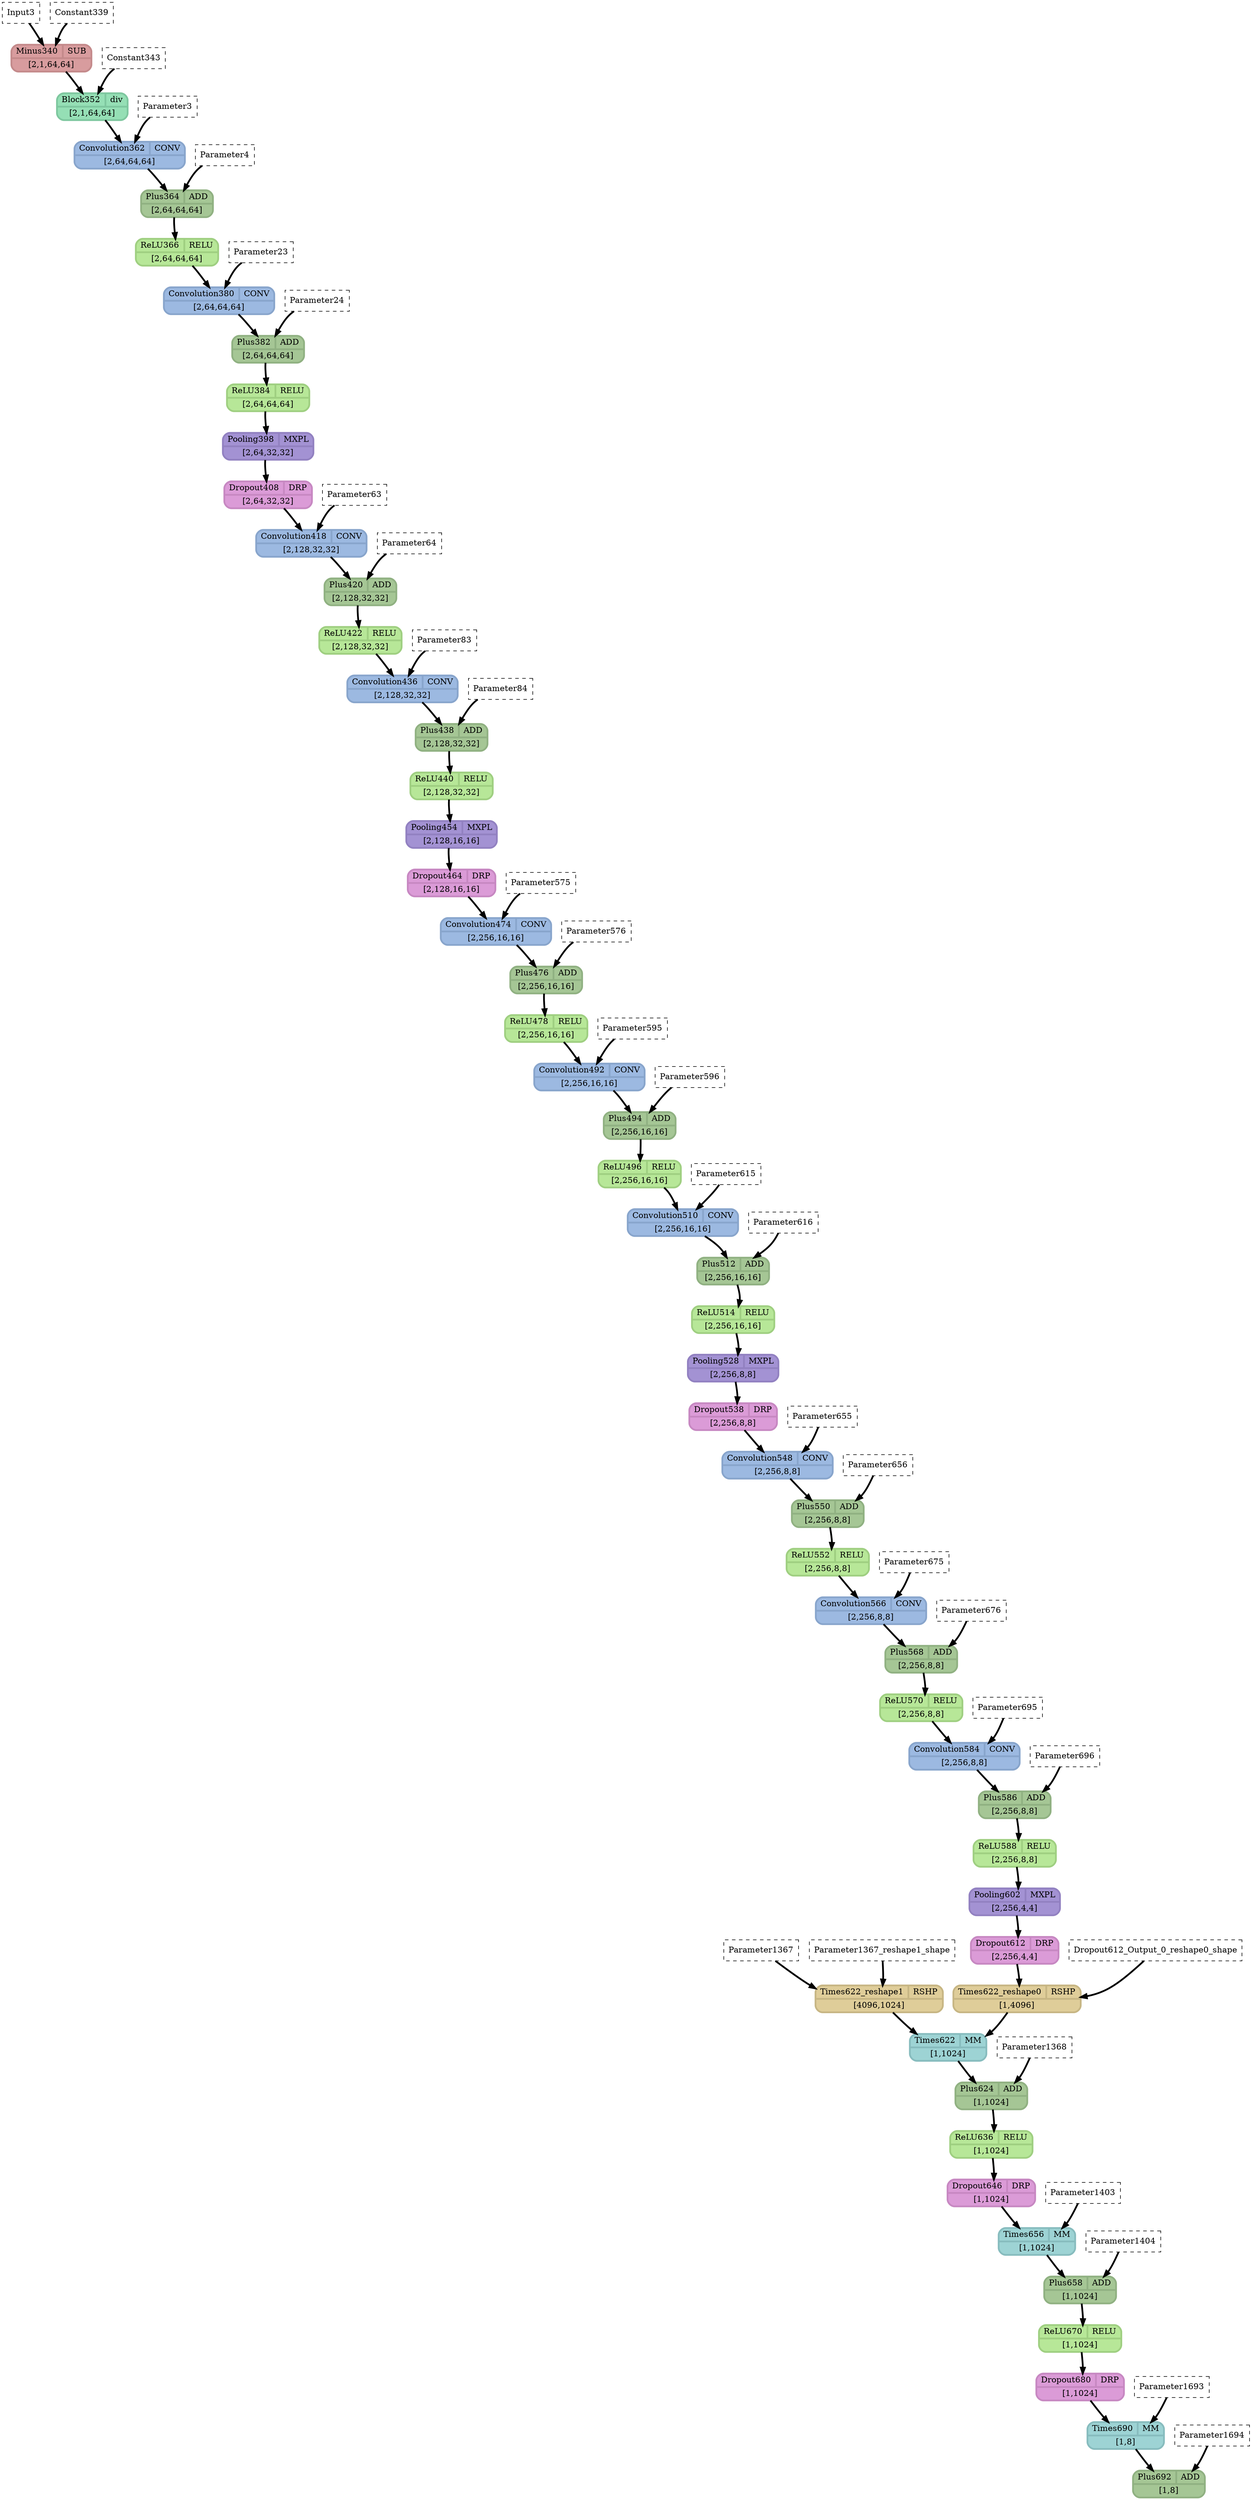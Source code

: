 strict digraph {
  graph [
    rankdir="TB"
    overlap=prism
    overlap_shrink=true
    splines=curved
  ];
  node [
    shape=Mrecord
  ];
  edge [
    penwidth=3
  ];

  // Node definitions.
  "Parameter1367" [
    id=0
    name="Parameter1367"
    type=constant_input
    label="Parameter1367"
    inputs=""
    outputs=""
    shape=box
    style="filled,dashed"
    fillcolor="white"
  ];
  "Parameter1367_reshape1_shape" [
    id=1
    name="Parameter1367_reshape1_shape"
    type=constant_input
    label="Parameter1367_reshape1_shape"
    inputs=""
    outputs=""
    shape=box
    style="filled,dashed"
    fillcolor="white"
  ];
  "Parameter1367_reshape1" [
    id=2
    name="Parameter1367_reshape1"
    type=Reshape
    label="{ {Times622_reshape1  | RSHP} | [4096,1024] }"
    inputs="Parameter1367;Parameter1367_reshape1_shape"
    outputs="Parameter1367_reshape1"
    penwidth=3
    style=filled
    color="#c7b684"
    fontcolor="#000000"
    fillcolor="#dfcd99"
  ];
  "Input3" [
    id=3
    name="Input3"
    type=constant_input
    label="Input3"
    inputs=""
    outputs=""
    shape=box
    style="filled,dashed"
    fillcolor="white"
  ];
  "Constant339" [
    id=4
    name="Constant339"
    type=constant_input
    label="Constant339"
    inputs=""
    outputs=""
    shape=box
    style="filled,dashed"
    fillcolor="white"
  ];
  "Minus340_Output_0" [
    id=5
    name="Minus340_Output_0"
    type=Sub
    label="{ {Minus340  | SUB} | [2,1,64,64] }"
    inputs="Input3;Constant339"
    outputs="Minus340_Output_0"
    penwidth=3
    style=filled
    color="#c48a8b"
    fontcolor="#000000"
    fillcolor="#d89c9e"
  ];
  "Constant343" [
    id=6
    name="Constant343"
    type=constant_input
    label="Constant343"
    inputs=""
    outputs=""
    shape=box
    style="filled,dashed"
    fillcolor="white"
  ];
  "Block352_Output_0" [
    id=7
    name="Block352_Output_0"
    type=Div
    label="{ {Block352  | div} | [2,1,64,64] }"
    inputs="Minus340_Output_0;Constant343"
    outputs="Block352_Output_0"
    penwidth=3
    style=filled
    color="#7ec79f"
    fontcolor="#000000"
    fillcolor="#95dfb5"
  ];
  "Parameter3" [
    id=8
    name="Parameter3"
    type=constant_input
    label="Parameter3"
    inputs=""
    outputs=""
    shape=box
    style="filled,dashed"
    fillcolor="white"
  ];
  "Convolution362_Output_0" [
    id=9
    name="Convolution362_Output_0"
    type=Conv
    label="{ {Convolution362  | CONV} | [2,64,64,64] }"
    inputs="Block352_Output_0;Parameter3"
    outputs="Convolution362_Output_0"
    penwidth=3
    style=filled
    color="#88a5cc"
    fontcolor="#000000"
    fillcolor="#9cb9e1"
  ];
  "Parameter4" [
    id=10
    name="Parameter4"
    type=constant_input
    label="Parameter4"
    inputs=""
    outputs=""
    shape=box
    style="filled,dashed"
    fillcolor="white"
  ];
  "Plus364_Output_0" [
    id=11
    name="Plus364_Output_0"
    type=Add
    label="{ {Plus364  | ADD} | [2,64,64,64] }"
    inputs="Convolution362_Output_0;Parameter4"
    outputs="Plus364_Output_0"
    penwidth=3
    style=filled
    color="#90b182"
    fontcolor="#000000"
    fillcolor="#a5c695"
  ];
  "ReLU366_Output_0" [
    id=12
    name="ReLU366_Output_0"
    type=Relu
    label="{ {ReLU366  | RELU} | [2,64,64,64] }"
    inputs="Plus364_Output_0"
    outputs="ReLU366_Output_0"
    penwidth=3
    style=filled
    color="#9fcf81"
    fontcolor="#000000"
    fillcolor="#b7e798"
  ];
  "Parameter23" [
    id=13
    name="Parameter23"
    type=constant_input
    label="Parameter23"
    inputs=""
    outputs=""
    shape=box
    style="filled,dashed"
    fillcolor="white"
  ];
  "Convolution380_Output_0" [
    id=14
    name="Convolution380_Output_0"
    type=Conv
    label="{ {Convolution380  | CONV} | [2,64,64,64] }"
    inputs="ReLU366_Output_0;Parameter23"
    outputs="Convolution380_Output_0"
    penwidth=3
    style=filled
    color="#88a5cc"
    fontcolor="#000000"
    fillcolor="#9cb9e1"
  ];
  "Parameter24" [
    id=15
    name="Parameter24"
    type=constant_input
    label="Parameter24"
    inputs=""
    outputs=""
    shape=box
    style="filled,dashed"
    fillcolor="white"
  ];
  "Plus382_Output_0" [
    id=16
    name="Plus382_Output_0"
    type=Add
    label="{ {Plus382  | ADD} | [2,64,64,64] }"
    inputs="Convolution380_Output_0;Parameter24"
    outputs="Plus382_Output_0"
    penwidth=3
    style=filled
    color="#90b182"
    fontcolor="#000000"
    fillcolor="#a5c695"
  ];
  "ReLU384_Output_0" [
    id=17
    name="ReLU384_Output_0"
    type=Relu
    label="{ {ReLU384  | RELU} | [2,64,64,64] }"
    inputs="Plus382_Output_0"
    outputs="ReLU384_Output_0"
    penwidth=3
    style=filled
    color="#9fcf81"
    fontcolor="#000000"
    fillcolor="#b7e798"
  ];
  "Pooling398_Output_0" [
    id=18
    name="Pooling398_Output_0"
    type=MaxPool
    label="{ {Pooling398  | MXPL} | [2,64,32,32] }"
    inputs="ReLU384_Output_0"
    outputs="Pooling398_Output_0"
    penwidth=3
    style=filled
    color="#9281c1"
    fontcolor="#000000"
    fillcolor="#a392d3"
  ];
  "Dropout408_Output_0" [
    id=19
    name="Dropout408_Output_0"
    type=Dropout
    label="{ {Dropout408  | DRP} | [2,64,32,32] }"
    inputs="Pooling398_Output_0"
    outputs="Dropout408_Output_0"
    penwidth=3
    style=filled
    color="#c788c2"
    fontcolor="#000000"
    fillcolor="#db9bd7"
  ];
  "Parameter63" [
    id=20
    name="Parameter63"
    type=constant_input
    label="Parameter63"
    inputs=""
    outputs=""
    shape=box
    style="filled,dashed"
    fillcolor="white"
  ];
  "Convolution418_Output_0" [
    id=21
    name="Convolution418_Output_0"
    type=Conv
    label="{ {Convolution418  | CONV} | [2,128,32,32] }"
    inputs="Dropout408_Output_0;Parameter63"
    outputs="Convolution418_Output_0"
    penwidth=3
    style=filled
    color="#88a5cc"
    fontcolor="#000000"
    fillcolor="#9cb9e1"
  ];
  "Parameter64" [
    id=22
    name="Parameter64"
    type=constant_input
    label="Parameter64"
    inputs=""
    outputs=""
    shape=box
    style="filled,dashed"
    fillcolor="white"
  ];
  "Plus420_Output_0" [
    id=23
    name="Plus420_Output_0"
    type=Add
    label="{ {Plus420  | ADD} | [2,128,32,32] }"
    inputs="Convolution418_Output_0;Parameter64"
    outputs="Plus420_Output_0"
    penwidth=3
    style=filled
    color="#90b182"
    fontcolor="#000000"
    fillcolor="#a5c695"
  ];
  "ReLU422_Output_0" [
    id=24
    name="ReLU422_Output_0"
    type=Relu
    label="{ {ReLU422  | RELU} | [2,128,32,32] }"
    inputs="Plus420_Output_0"
    outputs="ReLU422_Output_0"
    penwidth=3
    style=filled
    color="#9fcf81"
    fontcolor="#000000"
    fillcolor="#b7e798"
  ];
  "Parameter83" [
    id=25
    name="Parameter83"
    type=constant_input
    label="Parameter83"
    inputs=""
    outputs=""
    shape=box
    style="filled,dashed"
    fillcolor="white"
  ];
  "Convolution436_Output_0" [
    id=26
    name="Convolution436_Output_0"
    type=Conv
    label="{ {Convolution436  | CONV} | [2,128,32,32] }"
    inputs="ReLU422_Output_0;Parameter83"
    outputs="Convolution436_Output_0"
    penwidth=3
    style=filled
    color="#88a5cc"
    fontcolor="#000000"
    fillcolor="#9cb9e1"
  ];
  "Parameter84" [
    id=27
    name="Parameter84"
    type=constant_input
    label="Parameter84"
    inputs=""
    outputs=""
    shape=box
    style="filled,dashed"
    fillcolor="white"
  ];
  "Plus438_Output_0" [
    id=28
    name="Plus438_Output_0"
    type=Add
    label="{ {Plus438  | ADD} | [2,128,32,32] }"
    inputs="Convolution436_Output_0;Parameter84"
    outputs="Plus438_Output_0"
    penwidth=3
    style=filled
    color="#90b182"
    fontcolor="#000000"
    fillcolor="#a5c695"
  ];
  "ReLU440_Output_0" [
    id=29
    name="ReLU440_Output_0"
    type=Relu
    label="{ {ReLU440  | RELU} | [2,128,32,32] }"
    inputs="Plus438_Output_0"
    outputs="ReLU440_Output_0"
    penwidth=3
    style=filled
    color="#9fcf81"
    fontcolor="#000000"
    fillcolor="#b7e798"
  ];
  "Pooling454_Output_0" [
    id=30
    name="Pooling454_Output_0"
    type=MaxPool
    label="{ {Pooling454  | MXPL} | [2,128,16,16] }"
    inputs="ReLU440_Output_0"
    outputs="Pooling454_Output_0"
    penwidth=3
    style=filled
    color="#9281c1"
    fontcolor="#000000"
    fillcolor="#a392d3"
  ];
  "Dropout464_Output_0" [
    id=31
    name="Dropout464_Output_0"
    type=Dropout
    label="{ {Dropout464  | DRP} | [2,128,16,16] }"
    inputs="Pooling454_Output_0"
    outputs="Dropout464_Output_0"
    penwidth=3
    style=filled
    color="#c788c2"
    fontcolor="#000000"
    fillcolor="#db9bd7"
  ];
  "Parameter575" [
    id=32
    name="Parameter575"
    type=constant_input
    label="Parameter575"
    inputs=""
    outputs=""
    shape=box
    style="filled,dashed"
    fillcolor="white"
  ];
  "Convolution474_Output_0" [
    id=33
    name="Convolution474_Output_0"
    type=Conv
    label="{ {Convolution474  | CONV} | [2,256,16,16] }"
    inputs="Dropout464_Output_0;Parameter575"
    outputs="Convolution474_Output_0"
    penwidth=3
    style=filled
    color="#88a5cc"
    fontcolor="#000000"
    fillcolor="#9cb9e1"
  ];
  "Parameter576" [
    id=34
    name="Parameter576"
    type=constant_input
    label="Parameter576"
    inputs=""
    outputs=""
    shape=box
    style="filled,dashed"
    fillcolor="white"
  ];
  "Plus476_Output_0" [
    id=35
    name="Plus476_Output_0"
    type=Add
    label="{ {Plus476  | ADD} | [2,256,16,16] }"
    inputs="Convolution474_Output_0;Parameter576"
    outputs="Plus476_Output_0"
    penwidth=3
    style=filled
    color="#90b182"
    fontcolor="#000000"
    fillcolor="#a5c695"
  ];
  "ReLU478_Output_0" [
    id=36
    name="ReLU478_Output_0"
    type=Relu
    label="{ {ReLU478  | RELU} | [2,256,16,16] }"
    inputs="Plus476_Output_0"
    outputs="ReLU478_Output_0"
    penwidth=3
    style=filled
    color="#9fcf81"
    fontcolor="#000000"
    fillcolor="#b7e798"
  ];
  "Parameter595" [
    id=37
    name="Parameter595"
    type=constant_input
    label="Parameter595"
    inputs=""
    outputs=""
    shape=box
    style="filled,dashed"
    fillcolor="white"
  ];
  "Convolution492_Output_0" [
    id=38
    name="Convolution492_Output_0"
    type=Conv
    label="{ {Convolution492  | CONV} | [2,256,16,16] }"
    inputs="ReLU478_Output_0;Parameter595"
    outputs="Convolution492_Output_0"
    penwidth=3
    style=filled
    color="#88a5cc"
    fontcolor="#000000"
    fillcolor="#9cb9e1"
  ];
  "Parameter596" [
    id=39
    name="Parameter596"
    type=constant_input
    label="Parameter596"
    inputs=""
    outputs=""
    shape=box
    style="filled,dashed"
    fillcolor="white"
  ];
  "Plus494_Output_0" [
    id=40
    name="Plus494_Output_0"
    type=Add
    label="{ {Plus494  | ADD} | [2,256,16,16] }"
    inputs="Convolution492_Output_0;Parameter596"
    outputs="Plus494_Output_0"
    penwidth=3
    style=filled
    color="#90b182"
    fontcolor="#000000"
    fillcolor="#a5c695"
  ];
  "ReLU496_Output_0" [
    id=41
    name="ReLU496_Output_0"
    type=Relu
    label="{ {ReLU496  | RELU} | [2,256,16,16] }"
    inputs="Plus494_Output_0"
    outputs="ReLU496_Output_0"
    penwidth=3
    style=filled
    color="#9fcf81"
    fontcolor="#000000"
    fillcolor="#b7e798"
  ];
  "Parameter615" [
    id=42
    name="Parameter615"
    type=constant_input
    label="Parameter615"
    inputs=""
    outputs=""
    shape=box
    style="filled,dashed"
    fillcolor="white"
  ];
  "Convolution510_Output_0" [
    id=43
    name="Convolution510_Output_0"
    type=Conv
    label="{ {Convolution510  | CONV} | [2,256,16,16] }"
    inputs="ReLU496_Output_0;Parameter615"
    outputs="Convolution510_Output_0"
    penwidth=3
    style=filled
    color="#88a5cc"
    fontcolor="#000000"
    fillcolor="#9cb9e1"
  ];
  "Parameter616" [
    id=44
    name="Parameter616"
    type=constant_input
    label="Parameter616"
    inputs=""
    outputs=""
    shape=box
    style="filled,dashed"
    fillcolor="white"
  ];
  "Plus512_Output_0" [
    id=45
    name="Plus512_Output_0"
    type=Add
    label="{ {Plus512  | ADD} | [2,256,16,16] }"
    inputs="Convolution510_Output_0;Parameter616"
    outputs="Plus512_Output_0"
    penwidth=3
    style=filled
    color="#90b182"
    fontcolor="#000000"
    fillcolor="#a5c695"
  ];
  "ReLU514_Output_0" [
    id=46
    name="ReLU514_Output_0"
    type=Relu
    label="{ {ReLU514  | RELU} | [2,256,16,16] }"
    inputs="Plus512_Output_0"
    outputs="ReLU514_Output_0"
    penwidth=3
    style=filled
    color="#9fcf81"
    fontcolor="#000000"
    fillcolor="#b7e798"
  ];
  "Pooling528_Output_0" [
    id=47
    name="Pooling528_Output_0"
    type=MaxPool
    label="{ {Pooling528  | MXPL} | [2,256,8,8] }"
    inputs="ReLU514_Output_0"
    outputs="Pooling528_Output_0"
    penwidth=3
    style=filled
    color="#9281c1"
    fontcolor="#000000"
    fillcolor="#a392d3"
  ];
  "Dropout538_Output_0" [
    id=48
    name="Dropout538_Output_0"
    type=Dropout
    label="{ {Dropout538  | DRP} | [2,256,8,8] }"
    inputs="Pooling528_Output_0"
    outputs="Dropout538_Output_0"
    penwidth=3
    style=filled
    color="#c788c2"
    fontcolor="#000000"
    fillcolor="#db9bd7"
  ];
  "Parameter655" [
    id=49
    name="Parameter655"
    type=constant_input
    label="Parameter655"
    inputs=""
    outputs=""
    shape=box
    style="filled,dashed"
    fillcolor="white"
  ];
  "Convolution548_Output_0" [
    id=50
    name="Convolution548_Output_0"
    type=Conv
    label="{ {Convolution548  | CONV} | [2,256,8,8] }"
    inputs="Dropout538_Output_0;Parameter655"
    outputs="Convolution548_Output_0"
    penwidth=3
    style=filled
    color="#88a5cc"
    fontcolor="#000000"
    fillcolor="#9cb9e1"
  ];
  "Parameter656" [
    id=51
    name="Parameter656"
    type=constant_input
    label="Parameter656"
    inputs=""
    outputs=""
    shape=box
    style="filled,dashed"
    fillcolor="white"
  ];
  "Plus550_Output_0" [
    id=52
    name="Plus550_Output_0"
    type=Add
    label="{ {Plus550  | ADD} | [2,256,8,8] }"
    inputs="Convolution548_Output_0;Parameter656"
    outputs="Plus550_Output_0"
    penwidth=3
    style=filled
    color="#90b182"
    fontcolor="#000000"
    fillcolor="#a5c695"
  ];
  "ReLU552_Output_0" [
    id=53
    name="ReLU552_Output_0"
    type=Relu
    label="{ {ReLU552  | RELU} | [2,256,8,8] }"
    inputs="Plus550_Output_0"
    outputs="ReLU552_Output_0"
    penwidth=3
    style=filled
    color="#9fcf81"
    fontcolor="#000000"
    fillcolor="#b7e798"
  ];
  "Parameter675" [
    id=54
    name="Parameter675"
    type=constant_input
    label="Parameter675"
    inputs=""
    outputs=""
    shape=box
    style="filled,dashed"
    fillcolor="white"
  ];
  "Convolution566_Output_0" [
    id=55
    name="Convolution566_Output_0"
    type=Conv
    label="{ {Convolution566  | CONV} | [2,256,8,8] }"
    inputs="ReLU552_Output_0;Parameter675"
    outputs="Convolution566_Output_0"
    penwidth=3
    style=filled
    color="#88a5cc"
    fontcolor="#000000"
    fillcolor="#9cb9e1"
  ];
  "Parameter676" [
    id=56
    name="Parameter676"
    type=constant_input
    label="Parameter676"
    inputs=""
    outputs=""
    shape=box
    style="filled,dashed"
    fillcolor="white"
  ];
  "Plus568_Output_0" [
    id=57
    name="Plus568_Output_0"
    type=Add
    label="{ {Plus568  | ADD} | [2,256,8,8] }"
    inputs="Convolution566_Output_0;Parameter676"
    outputs="Plus568_Output_0"
    penwidth=3
    style=filled
    color="#90b182"
    fontcolor="#000000"
    fillcolor="#a5c695"
  ];
  "ReLU570_Output_0" [
    id=58
    name="ReLU570_Output_0"
    type=Relu
    label="{ {ReLU570  | RELU} | [2,256,8,8] }"
    inputs="Plus568_Output_0"
    outputs="ReLU570_Output_0"
    penwidth=3
    style=filled
    color="#9fcf81"
    fontcolor="#000000"
    fillcolor="#b7e798"
  ];
  "Parameter695" [
    id=59
    name="Parameter695"
    type=constant_input
    label="Parameter695"
    inputs=""
    outputs=""
    shape=box
    style="filled,dashed"
    fillcolor="white"
  ];
  "Convolution584_Output_0" [
    id=60
    name="Convolution584_Output_0"
    type=Conv
    label="{ {Convolution584  | CONV} | [2,256,8,8] }"
    inputs="ReLU570_Output_0;Parameter695"
    outputs="Convolution584_Output_0"
    penwidth=3
    style=filled
    color="#88a5cc"
    fontcolor="#000000"
    fillcolor="#9cb9e1"
  ];
  "Parameter696" [
    id=61
    name="Parameter696"
    type=constant_input
    label="Parameter696"
    inputs=""
    outputs=""
    shape=box
    style="filled,dashed"
    fillcolor="white"
  ];
  "Plus586_Output_0" [
    id=62
    name="Plus586_Output_0"
    type=Add
    label="{ {Plus586  | ADD} | [2,256,8,8] }"
    inputs="Convolution584_Output_0;Parameter696"
    outputs="Plus586_Output_0"
    penwidth=3
    style=filled
    color="#90b182"
    fontcolor="#000000"
    fillcolor="#a5c695"
  ];
  "ReLU588_Output_0" [
    id=63
    name="ReLU588_Output_0"
    type=Relu
    label="{ {ReLU588  | RELU} | [2,256,8,8] }"
    inputs="Plus586_Output_0"
    outputs="ReLU588_Output_0"
    penwidth=3
    style=filled
    color="#9fcf81"
    fontcolor="#000000"
    fillcolor="#b7e798"
  ];
  "Pooling602_Output_0" [
    id=64
    name="Pooling602_Output_0"
    type=MaxPool
    label="{ {Pooling602  | MXPL} | [2,256,4,4] }"
    inputs="ReLU588_Output_0"
    outputs="Pooling602_Output_0"
    penwidth=3
    style=filled
    color="#9281c1"
    fontcolor="#000000"
    fillcolor="#a392d3"
  ];
  "Dropout612_Output_0" [
    id=65
    name="Dropout612_Output_0"
    type=Dropout
    label="{ {Dropout612  | DRP} | [2,256,4,4] }"
    inputs="Pooling602_Output_0"
    outputs="Dropout612_Output_0"
    penwidth=3
    style=filled
    color="#c788c2"
    fontcolor="#000000"
    fillcolor="#db9bd7"
  ];
  "Dropout612_Output_0_reshape0_shape" [
    id=66
    name="Dropout612_Output_0_reshape0_shape"
    type=constant_input
    label="Dropout612_Output_0_reshape0_shape"
    inputs=""
    outputs=""
    shape=box
    style="filled,dashed"
    fillcolor="white"
  ];
  "Dropout612_Output_0_reshape0" [
    id=67
    name="Dropout612_Output_0_reshape0"
    type=Reshape
    label="{ {Times622_reshape0  | RSHP} | [1,4096] }"
    inputs="Dropout612_Output_0;Dropout612_Output_0_reshape0_shape"
    outputs="Dropout612_Output_0_reshape0"
    penwidth=3
    style=filled
    color="#c7b684"
    fontcolor="#000000"
    fillcolor="#dfcd99"
  ];
  "Times622_Output_0" [
    id=68
    name="Times622_Output_0"
    type=MatMul
    label="{ {Times622  | MM} | [1,1024] }"
    inputs="Dropout612_Output_0_reshape0;Parameter1367_reshape1"
    outputs="Times622_Output_0"
    penwidth=3
    style=filled
    color="#87bcbe"
    fontcolor="#000000"
    fillcolor="#9dd3d4"
  ];
  "Parameter1368" [
    id=69
    name="Parameter1368"
    type=constant_input
    label="Parameter1368"
    inputs=""
    outputs=""
    shape=box
    style="filled,dashed"
    fillcolor="white"
  ];
  "Plus624_Output_0" [
    id=70
    name="Plus624_Output_0"
    type=Add
    label="{ {Plus624  | ADD} | [1,1024] }"
    inputs="Times622_Output_0;Parameter1368"
    outputs="Plus624_Output_0"
    penwidth=3
    style=filled
    color="#90b182"
    fontcolor="#000000"
    fillcolor="#a5c695"
  ];
  "ReLU636_Output_0" [
    id=71
    name="ReLU636_Output_0"
    type=Relu
    label="{ {ReLU636  | RELU} | [1,1024] }"
    inputs="Plus624_Output_0"
    outputs="ReLU636_Output_0"
    penwidth=3
    style=filled
    color="#9fcf81"
    fontcolor="#000000"
    fillcolor="#b7e798"
  ];
  "Dropout646_Output_0" [
    id=72
    name="Dropout646_Output_0"
    type=Dropout
    label="{ {Dropout646  | DRP} | [1,1024] }"
    inputs="ReLU636_Output_0"
    outputs="Dropout646_Output_0"
    penwidth=3
    style=filled
    color="#c788c2"
    fontcolor="#000000"
    fillcolor="#db9bd7"
  ];
  "Parameter1403" [
    id=73
    name="Parameter1403"
    type=constant_input
    label="Parameter1403"
    inputs=""
    outputs=""
    shape=box
    style="filled,dashed"
    fillcolor="white"
  ];
  "Times656_Output_0" [
    id=74
    name="Times656_Output_0"
    type=MatMul
    label="{ {Times656  | MM} | [1,1024] }"
    inputs="Dropout646_Output_0;Parameter1403"
    outputs="Times656_Output_0"
    penwidth=3
    style=filled
    color="#87bcbe"
    fontcolor="#000000"
    fillcolor="#9dd3d4"
  ];
  "Parameter1404" [
    id=75
    name="Parameter1404"
    type=constant_input
    label="Parameter1404"
    inputs=""
    outputs=""
    shape=box
    style="filled,dashed"
    fillcolor="white"
  ];
  "Plus658_Output_0" [
    id=76
    name="Plus658_Output_0"
    type=Add
    label="{ {Plus658  | ADD} | [1,1024] }"
    inputs="Times656_Output_0;Parameter1404"
    outputs="Plus658_Output_0"
    penwidth=3
    style=filled
    color="#90b182"
    fontcolor="#000000"
    fillcolor="#a5c695"
  ];
  "ReLU670_Output_0" [
    id=77
    name="ReLU670_Output_0"
    type=Relu
    label="{ {ReLU670  | RELU} | [1,1024] }"
    inputs="Plus658_Output_0"
    outputs="ReLU670_Output_0"
    penwidth=3
    style=filled
    color="#9fcf81"
    fontcolor="#000000"
    fillcolor="#b7e798"
  ];
  "Dropout680_Output_0" [
    id=78
    name="Dropout680_Output_0"
    type=Dropout
    label="{ {Dropout680  | DRP} | [1,1024] }"
    inputs="ReLU670_Output_0"
    outputs="Dropout680_Output_0"
    penwidth=3
    style=filled
    color="#c788c2"
    fontcolor="#000000"
    fillcolor="#db9bd7"
  ];
  "Parameter1693" [
    id=79
    name="Parameter1693"
    type=constant_input
    label="Parameter1693"
    inputs=""
    outputs=""
    shape=box
    style="filled,dashed"
    fillcolor="white"
  ];
  "Times690_Output_0" [
    id=80
    name="Times690_Output_0"
    type=MatMul
    label="{ {Times690  | MM} | [1,8] }"
    inputs="Dropout680_Output_0;Parameter1693"
    outputs="Times690_Output_0"
    penwidth=3
    style=filled
    color="#87bcbe"
    fontcolor="#000000"
    fillcolor="#9dd3d4"
  ];
  "Parameter1694" [
    id=81
    name="Parameter1694"
    type=constant_input
    label="Parameter1694"
    inputs=""
    outputs=""
    shape=box
    style="filled,dashed"
    fillcolor="white"
  ];
  "Plus692_Output_0" [
    id=82
    name="Plus692_Output_0"
    type=Add
    label="{ {Plus692  | ADD} | [1,8] }"
    inputs="Times690_Output_0;Parameter1694"
    outputs="Plus692_Output_0"
    penwidth=3
    style=filled
    color="#90b182"
    fontcolor="#000000"
    fillcolor="#a5c695"
  ];

  // Edge definitions.
  "Parameter1367" -> "Parameter1367_reshape1";
  "Parameter1367_reshape1_shape" -> "Parameter1367_reshape1";
  "Parameter1367_reshape1" -> "Times622_Output_0";
  "Input3" -> "Minus340_Output_0";
  "Constant339" -> "Minus340_Output_0";
  "Minus340_Output_0" -> "Block352_Output_0";
  "Constant343" -> "Block352_Output_0";
  "Block352_Output_0" -> "Convolution362_Output_0";
  "Parameter3" -> "Convolution362_Output_0";
  "Convolution362_Output_0" -> "Plus364_Output_0";
  "Parameter4" -> "Plus364_Output_0";
  "Plus364_Output_0" -> "ReLU366_Output_0";
  "ReLU366_Output_0" -> "Convolution380_Output_0";
  "Parameter23" -> "Convolution380_Output_0";
  "Convolution380_Output_0" -> "Plus382_Output_0";
  "Parameter24" -> "Plus382_Output_0";
  "Plus382_Output_0" -> "ReLU384_Output_0";
  "ReLU384_Output_0" -> "Pooling398_Output_0";
  "Pooling398_Output_0" -> "Dropout408_Output_0";
  "Dropout408_Output_0" -> "Convolution418_Output_0";
  "Parameter63" -> "Convolution418_Output_0";
  "Convolution418_Output_0" -> "Plus420_Output_0";
  "Parameter64" -> "Plus420_Output_0";
  "Plus420_Output_0" -> "ReLU422_Output_0";
  "ReLU422_Output_0" -> "Convolution436_Output_0";
  "Parameter83" -> "Convolution436_Output_0";
  "Convolution436_Output_0" -> "Plus438_Output_0";
  "Parameter84" -> "Plus438_Output_0";
  "Plus438_Output_0" -> "ReLU440_Output_0";
  "ReLU440_Output_0" -> "Pooling454_Output_0";
  "Pooling454_Output_0" -> "Dropout464_Output_0";
  "Dropout464_Output_0" -> "Convolution474_Output_0";
  "Parameter575" -> "Convolution474_Output_0";
  "Convolution474_Output_0" -> "Plus476_Output_0";
  "Parameter576" -> "Plus476_Output_0";
  "Plus476_Output_0" -> "ReLU478_Output_0";
  "ReLU478_Output_0" -> "Convolution492_Output_0";
  "Parameter595" -> "Convolution492_Output_0";
  "Convolution492_Output_0" -> "Plus494_Output_0";
  "Parameter596" -> "Plus494_Output_0";
  "Plus494_Output_0" -> "ReLU496_Output_0";
  "ReLU496_Output_0" -> "Convolution510_Output_0";
  "Parameter615" -> "Convolution510_Output_0";
  "Convolution510_Output_0" -> "Plus512_Output_0";
  "Parameter616" -> "Plus512_Output_0";
  "Plus512_Output_0" -> "ReLU514_Output_0";
  "ReLU514_Output_0" -> "Pooling528_Output_0";
  "Pooling528_Output_0" -> "Dropout538_Output_0";
  "Dropout538_Output_0" -> "Convolution548_Output_0";
  "Parameter655" -> "Convolution548_Output_0";
  "Convolution548_Output_0" -> "Plus550_Output_0";
  "Parameter656" -> "Plus550_Output_0";
  "Plus550_Output_0" -> "ReLU552_Output_0";
  "ReLU552_Output_0" -> "Convolution566_Output_0";
  "Parameter675" -> "Convolution566_Output_0";
  "Convolution566_Output_0" -> "Plus568_Output_0";
  "Parameter676" -> "Plus568_Output_0";
  "Plus568_Output_0" -> "ReLU570_Output_0";
  "ReLU570_Output_0" -> "Convolution584_Output_0";
  "Parameter695" -> "Convolution584_Output_0";
  "Convolution584_Output_0" -> "Plus586_Output_0";
  "Parameter696" -> "Plus586_Output_0";
  "Plus586_Output_0" -> "ReLU588_Output_0";
  "ReLU588_Output_0" -> "Pooling602_Output_0";
  "Pooling602_Output_0" -> "Dropout612_Output_0";
  "Dropout612_Output_0" -> "Dropout612_Output_0_reshape0";
  "Dropout612_Output_0_reshape0_shape" -> "Dropout612_Output_0_reshape0";
  "Dropout612_Output_0_reshape0" -> "Times622_Output_0";
  "Times622_Output_0" -> "Plus624_Output_0";
  "Parameter1368" -> "Plus624_Output_0";
  "Plus624_Output_0" -> "ReLU636_Output_0";
  "ReLU636_Output_0" -> "Dropout646_Output_0";
  "Dropout646_Output_0" -> "Times656_Output_0";
  "Parameter1403" -> "Times656_Output_0";
  "Times656_Output_0" -> "Plus658_Output_0";
  "Parameter1404" -> "Plus658_Output_0";
  "Plus658_Output_0" -> "ReLU670_Output_0";
  "ReLU670_Output_0" -> "Dropout680_Output_0";
  "Dropout680_Output_0" -> "Times690_Output_0";
  "Parameter1693" -> "Times690_Output_0";
  "Times690_Output_0" -> "Plus692_Output_0";
  "Parameter1694" -> "Plus692_Output_0";
}